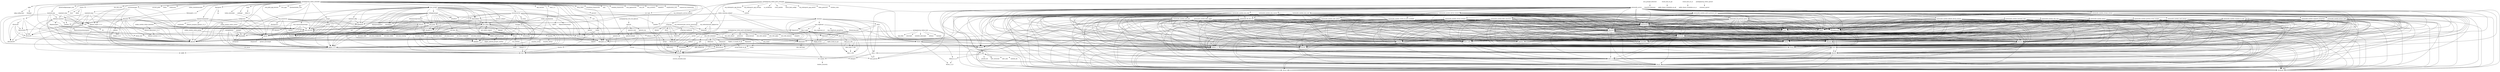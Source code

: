 digraph depends {
    node [shape=plaintext]
activitymanager -> db8;
activitymanager -> libboost_regex1_51_0;
activitymanager -> libglib_2_0_0;
activitymanager -> libstdc6;
activitymanager -> luna_service2;
activitymanager -> upstart;
alsa_utils_alsactl -> alsa_states [style=dotted];
alsa_utils_alsactl -> libasound2;
alsa_utils_alsamixer -> libasound2;
alsa_utils_alsamixer -> libformw5;
alsa_utils_alsamixer -> libmenuw5;
alsa_utils_alsamixer -> libncursesw5;
alsa_utils_alsamixer -> libpanelw5;
alsa_utils_alsamixer -> libtinfo5;
alsa_utils_alsaucm -> libasound2;
alsa_utils_amixer -> libasound2;
alsa_utils_aplay -> libasound2;
asus_grouper_firmware -> bcm4330_firmware;
bash -> libtinfo5;
binutils -> libz1;
bluez4 -> libdbus_1_3;
bluez4 -> libglib_2_0_0;
bluez4 -> libreadline6;
bluez4 -> libudev0;
bluez4 -> libusb_0_1_4;
bluez4 -> libusb_1_0_0;
browser_adapter -> libglib_2_0_0;
browser_adapter -> libpbnjson;
browser_adapter -> libstdc6;
browser_adapter -> qt4_webos;
browserserver -> isis_fonts;
browserserver -> libcrypto1_0_0;
browserserver -> libglib_2_0_0;
browserserver -> libpbnjson;
browserserver -> libpmcertificatemgr2;
browserserver -> libqtwebkit4;
browserserver -> libssl1_0_0;
browserserver -> libstdc6;
browserserver -> luna_service2;
browserserver -> ptmalloc3;
browserserver -> qt4_webos;
browserserver -> upstart;
busybox -> busybox_syslog [style=dotted];
busybox -> busybox_udhcpc [style=dotted];
bzip2 -> libbz2_0;
configurator -> db8;
configurator -> libglib_2_0_0;
configurator -> libstdc6;
configurator -> luna_service2;
configurator -> upstart;
connman -> base_passwd;
connman -> bluez4;
connman -> dbus_1;
connman -> iptables;
connman -> libdbus_1_3;
connman -> libglib_2_0_0;
connman -> libgnutls26;
connman -> ofono;
connman -> shadow;
connman -> wpa_supplicant;
curl -> libcurl5;
curl -> libz1;
db8 -> db;
db8 -> libglib_2_0_0;
db8 -> libicui18n36;
db8 -> libicuuc36;
db8 -> libstdc6;
db8 -> luna_service2;
db8 -> upstart;
dbus_1 -> base_passwd;
dbus_1 -> libdbus_1_3;
dbus_1 -> libexpat1;
dbus_1 -> libx11_6;
dbus_1 -> shadow;
dhcp_client -> bash;
dhcp_client -> libcrypto1_0_0;
e2fsprogs -> e2fsprogs_badblocks;
e2fsprogs -> libblkid1;
e2fsprogs -> libcom_err2;
e2fsprogs -> libe2p2;
e2fsprogs -> libext2fs2;
e2fsprogs -> libss2;
e2fsprogs -> libuuid1;
e2fsprogs_badblocks -> libcom_err2;
e2fsprogs_badblocks -> libext2fs2;
eglibc_locale_en_gb -> virtual_locale_en_gb;
fbprogress -> libstdc6;
fbprogress -> tar;
filecache -> db8;
filecache -> glibmm;
filecache -> jemalloc;
filecache -> libboost_filesystem1_51_0;
filecache -> libboost_system1_51_0;
filecache -> libglib_2_0_0;
filecache -> libsigc_2_0_0;
filecache -> libstdc6;
filecache -> luna_service2;
filecache -> upstart;
gdb -> glibc_thread_db [style=dotted];
gdb -> libexpat1;
gdb -> libreadline6;
gdb -> libtinfo5;
gdb -> libz1;
glibmm -> libffi6;
glibmm -> libglib_2_0_0;
glibmm -> libsigc_2_0_0;
glibmm -> libstdc6;
glibmm -> libz1;
icu -> libicudata36;
icu -> libicui18n36;
icu -> libicutu36;
icu -> libicuuc36;
icu -> libstdc6;
iproute2 -> iptables;
keyboard_efigs -> libglib_2_0_0;
keyboard_efigs -> libpbnjson;
keyboard_efigs -> libstdc6;
keyboard_efigs -> luna_service2;
keyboard_efigs -> qt4_webos;
libasound2 -> alsa_conf_base;
libblkid1 -> libuuid1;
libboost_filesystem1_51_0 -> libboost_system1_51_0;
libboost_filesystem1_51_0 -> libstdc6;
libboost_program_options1_51_0 -> libstdc6;
libboost_regex1_51_0 -> libstdc6;
libboost_system1_51_0 -> libstdc6;
libcurl5 -> curl_certs [style=dotted];
libcurl5 -> libcap2;
libcurl5 -> libcares2;
libcurl5 -> libgcrypt11;
libcurl5 -> libgnutls26;
libcurl5 -> libgpg_error0;
libcurl5 -> libtasn1_3;
libcurl5 -> libz1;
libdbus_1_3 -> dbus_1 [style=dotted];
libemail_common2 -> db8;
libemail_common2 -> jemalloc;
libemail_common2 -> libboost_regex1_51_0;
libemail_common2 -> libcurl5;
libemail_common2 -> libglib_2_0_0;
libemail_common2 -> libicuuc36;
libemail_common2 -> libpalmsocket2;
libemail_common2 -> libstdc6;
libemail_common2 -> libz1;
libext2fs2 -> libblkid1;
libext2fs2 -> libcom_err2;
libformw5 -> libncursesw5;
libformw5 -> libtinfo5;
libgcrypt11 -> libcap2;
libgcrypt11 -> libgpg_error0;
libgles_android_grouper -> libgles_android_grouper_nonfree;
libgles_android_grouper -> libstdc6;
libgles_android_grouper_nonfree -> libgles_android_grouper;
libglib_2_0_0 -> libffi6;
libglib_2_0_0 -> libz1;
libglib_2_0_locale_en_gb -> libglib_2_0_0;
libglib_2_0_locale_en_gb -> virtual_locale_en_gb;
libgnutls26 -> libcap2;
libgnutls26 -> libgcrypt11;
libgnutls26 -> libgpg_error0;
libgnutls26 -> libtasn1_3;
libgnutls26 -> libz1;
libhunspell_1_3_0 -> libstdc6;
libicui18n36 -> libicudata36;
libicui18n36 -> libicuuc36;
libicui18n36 -> libstdc6;
libicutu36 -> libicudata36;
libicutu36 -> libicui18n36;
libicutu36 -> libicuuc36;
libicutu36 -> libstdc6;
libicuuc36 -> libicudata36;
libicuuc36 -> libstdc6;
liblunasysmgrcommon1 -> libglib_2_0_0;
liblunasysmgrcommon1 -> libnyx2;
liblunasysmgrcommon1 -> libpmloglib2;
liblunasysmgrcommon1 -> librolegen2;
liblunasysmgrcommon1 -> libstdc6;
liblunasysmgrcommon1 -> luna_prefs;
liblunasysmgrcommon1 -> qt4_webos;
liblunasysmgripc2 -> libglib_2_0_0;
liblunasysmgripc2 -> libstdc6;
libmenuw5 -> libncursesw5;
libmenuw5 -> libtinfo5;
libncurses5 -> libtinfo5;
libncursesw5 -> libtinfo5;
libnl_3_cli -> libnl_3_200;
libnl_3_cli -> libnl_3_genl;
libnl_3_cli -> libnl_nf_3_200;
libnl_3_cli -> libnl_route_3_200;
libnl_3_genl -> libnl_3_200;
libnl_3_genl -> libnl_3_cli;
libnl_nf_3_200 -> libnl_3_200;
libnl_nf_3_200 -> libnl_route_3_200;
libnl_route_3_200 -> libnl_3_200;
libnyx2 -> libglib_2_0_0;
libnyx2 -> nyx_modules;
libpalmsocket2 -> libcares2;
libpalmsocket2 -> libcrypto1_0_0;
libpalmsocket2 -> libglib_2_0_0;
libpalmsocket2 -> libpmloglib2;
libpalmsocket2 -> libpmstatemachineengine2;
libpalmsocket2 -> libssl1_0_0;
libpanelw5 -> libncursesw5;
libpanelw5 -> libtinfo5;
libpbnjson -> libstdc6;
libpbnjson -> yajl;
libpmcertificatemgr2 -> libcrypto1_0_0;
libpmloglib2 -> pmlogconf;
libpmstatemachineengine2 -> libpmloglib2;
libpng12_0 -> libz1;
libpulse0 -> libcap2;
libpulse0 -> libdbus_1_3;
libpulse0 -> libgdbm4;
libpulse0 -> libice6;
libpulse0 -> libjson0;
libpulse0 -> libsm6;
libpulse0 -> libsndfile1;
libpulse0 -> libuuid1;
libpulse0 -> libx11_6;
libpulse0 -> libx11_xcb1;
libpulse0 -> libxau6;
libpulse0 -> libxcb1;
libpulse0 -> libxdmcp6;
libpulse0 -> libxext6;
libpulse0 -> libxi6;
libpulse0 -> libxtst6;
libpulse0 -> pulseaudio;
libpulsecore -> libcap2;
libpulsecore -> libdbus_1_3;
libpulsecore -> libgdbm4;
libpulsecore -> libice6;
libpulsecore -> libjson0;
libpulsecore -> libltdl7;
libpulsecore -> libpulse0;
libpulsecore -> libsamplerate0;
libpulsecore -> libsm6;
libpulsecore -> libsndfile1;
libpulsecore -> libuuid1;
libpulsecore -> libx11_6;
libpulsecore -> libx11_xcb1;
libpulsecore -> libxau6;
libpulsecore -> libxcb1;
libpulsecore -> libxdmcp6;
libpulsecore -> libxext6;
libpulsecore -> libxi6;
libpulsecore -> libxtst6;
libpulsecore -> pulseaudio;
libpulsecore -> speex;
libqtwebkit4 -> libgles_android_grouper;
libqtwebkit4 -> libglib_2_0_0;
libqtwebkit4 -> libsqlite3_0;
libqtwebkit4 -> libstdc6;
libqtwebkit4 -> libz1;
libqtwebkit4 -> luna_service2;
libqtwebkit4 -> qt4_webos;
libreadline6 -> libtinfo5;
librolegen2 -> libstdc6;
libsamplerate0 -> libsndfile1;
libsamsung_ipc0 -> libcrypto1_0_0;
libsamsung_ipc0 -> libssl1_0_0;
libsigc_2_0_0 -> libstdc6;
libsm6 -> libice6;
libsm6 -> libuuid1;
libss2 -> libcom_err2;
libssl1_0_0 -> libcrypto1_0_0;
libtinfo5 -> ncurses_terminfo_base [style=dotted];
libudev0 -> udev;
libupstart0 -> upstart;
libusb_0_1_4 -> libusb_1_0_0;
libx11_6 -> libxau6;
libx11_6 -> libxcb1;
libx11_6 -> libxdmcp6;
libx11_xcb1 -> libx11_6;
libx11_xcb1 -> libxau6;
libx11_xcb1 -> libxcb1;
libx11_xcb1 -> libxdmcp6;
libxcb1 -> libxau6;
libxcb1 -> libxdmcp6;
libxext6 -> libx11_6;
libxext6 -> libxau6;
libxext6 -> libxcb1;
libxext6 -> libxdmcp6;
libxi6 -> libx11_6;
libxi6 -> libxau6;
libxi6 -> libxcb1;
libxi6 -> libxdmcp6;
libxi6 -> libxext6;
libxml2 -> libz1;
libxtst6 -> libx11_6;
libxtst6 -> libxau6;
libxtst6 -> libxcb1;
libxtst6 -> libxdmcp6;
libxtst6 -> libxext6;
libxtst6 -> libxi6;
locale_base_en_gb -> eglibc_binary_localedata_en_gb;
locale_base_en_us -> eglibc_binary_localedata_en_us;
luna_prefs -> libcjson1;
luna_prefs -> libglib_2_0_0;
luna_prefs -> libsqlite3_0;
luna_prefs -> luna_service2;
luna_service2 -> libcjson1;
luna_service2 -> libglib_2_0_0;
luna_service2 -> libpmloglib2;
luna_service2 -> luna_service2;
luna_service2 -> upstart;
luna_sysmgr -> keyboard_efigs;
luna_sysmgr -> libcjson1;
luna_sysmgr -> libcrypto1_0_0;
luna_sysmgr -> libgles_android_grouper;
luna_sysmgr -> libglib_2_0_0;
luna_sysmgr -> liblunasysmgripc2;
luna_sysmgr -> libnyx2;
luna_sysmgr -> libpbnjson;
luna_sysmgr -> libpmloglib2;
luna_sysmgr -> libqtwebkit4;
luna_sysmgr -> librolegen2;
luna_sysmgr -> libsqlite3_0;
luna_sysmgr -> libssl1_0_0;
luna_sysmgr -> libstdc6;
luna_sysmgr -> luna_prefs;
luna_sysmgr -> luna_service2;
luna_sysmgr -> ptmalloc3;
luna_sysmgr -> qt4_webos;
luna_sysmgr -> util_linux;
luna_sysmgr -> webappmanager;
luna_sysservice -> libcjson1;
luna_sysservice -> libglib_2_0_0;
luna_sysservice -> libpbnjson;
luna_sysservice -> libsqlite3_0;
luna_sysservice -> libstdc6;
luna_sysservice -> liburiparser1;
luna_sysservice -> luna_service2;
luna_sysservice -> qt4_webos;
luna_sysservice -> upstart;
luna_universalsearchmgr -> libcjson1;
luna_universalsearchmgr -> libglib_2_0_0;
luna_universalsearchmgr -> libsqlite3_0;
luna_universalsearchmgr -> libstdc6;
luna_universalsearchmgr -> libxml2;
luna_universalsearchmgr -> luna_service2;
luna_universalsearchmgr -> upstart;
mdbus2 -> libglib_2_0_0;
mdbus2 -> libreadline6;
mojomail_imap -> db8;
mojomail_imap -> libboost_regex1_51_0;
mojomail_imap -> libemail_common2;
mojomail_imap -> libglib_2_0_0;
mojomail_imap -> libicuuc36;
mojomail_imap -> libstdc6;
mojomail_imap -> luna_service2;
mojomail_pop -> db8;
mojomail_pop -> libemail_common2;
mojomail_pop -> libglib_2_0_0;
mojomail_pop -> libstdc6;
mojomail_pop -> luna_service2;
mojomail_smtp -> db8;
mojomail_smtp -> jemalloc;
mojomail_smtp -> libemail_common2;
mojomail_smtp -> libglib_2_0_0;
mojomail_smtp -> libstdc6;
mojomail_smtp -> luna_service2;
mojoservicelauncher -> libboost_program_options1_51_0;
mojoservicelauncher -> libpbnjson;
mojoservicelauncher -> libstdc6;
mojoservicelauncher -> mojoloader;
mojoservicelauncher -> nodejs_module_webos_dynaload;
mojoservicelauncher -> nodejs_module_webos_pmlog;
mojoservicelauncher -> nodejs_module_webos_sysbus;
mojoservicelauncher -> upstart;
ncurses -> libtinfo5;
nodejs -> libcrypto1_0_0;
nodejs -> libssl1_0_0;
nodejs -> libstdc6;
nodejs_module_webos_dynaload -> libboost_filesystem1_51_0;
nodejs_module_webos_dynaload -> libstdc6;
nodejs_module_webos_pmlog -> libpmloglib2;
nodejs_module_webos_pmlog -> libstdc6;
nodejs_module_webos_sysbus -> libglib_2_0_0;
nodejs_module_webos_sysbus -> libstdc6;
nodejs_module_webos_sysbus -> luna_service2;
nyx_modules -> libglib_2_0_0;
nyx_modules -> libnyx2;
nyx_modules -> libudev0;
nyx_modules -> mtdev;
ofono -> bluez4;
ofono -> dbus_1;
ofono -> libdbus_1_3;
ofono -> libglib_2_0_0;
ofono -> libsamsung_ipc0;
ofono -> libudev0;
openssh -> openssh_keygen;
openssh -> openssh_scp;
openssh -> openssh_ssh;
openssh -> openssh_sshd;
openssh_keygen -> libcrypto1_0_0;
openssh_ssh -> libcrypto1_0_0;
openssh_ssh -> libz1;
openssh_sshd -> base_passwd;
openssh_sshd -> libcrypto1_0_0;
openssh_sshd -> libz1;
openssh_sshd -> openssh_keygen;
openssh_sshd -> shadow;
openssl -> libcrypto1_0_0;
openssl -> libssl1_0_0;
openssl -> perl;
opkg -> libopkg1;
opkg -> opkg_config_base;
org_webosinternals_ipkgservice -> libglib_2_0_0;
org_webosinternals_ipkgservice -> libmjson0;
org_webosinternals_ipkgservice -> luna_service2;
org_webosinternals_ipkgservice -> upstart;
org_webosinternals_service_upstartmgr -> libglib_2_0_0;
org_webosinternals_service_upstartmgr -> libmjson0;
org_webosinternals_service_upstartmgr -> luna_service2;
org_webosinternals_service_upstartmgr -> upstart;
org_webosports_app_firstuse -> cordova;
org_webosports_app_settings -> cordova;
org_webosports_service_licenses -> luna_service2;
packagegroup_core_ssh_openssh -> openssh;
packagegroup_webos_boot -> base_files;
packagegroup_webos_boot -> base_passwd;
packagegroup_webos_boot -> busybox;
packagegroup_webos_boot -> initscripts;
packagegroup_webos_boot -> modutils_initscripts;
packagegroup_webos_boot -> netbase;
packagegroup_webos_boot -> tinylogin;
packagegroup_webos_boot -> udev;
packagegroup_webos_boot -> upstart;
packagegroup_webos_extended -> activitymanager;
packagegroup_webos_extended -> app_services;
packagegroup_webos_extended -> bash;
packagegroup_webos_extended -> binutils;
packagegroup_webos_extended -> browser_adapter;
packagegroup_webos_extended -> browserserver;
packagegroup_webos_extended -> bzip2;
packagegroup_webos_extended -> com_palm_app_browser;
packagegroup_webos_extended -> configurator;
packagegroup_webos_extended -> core_apps;
packagegroup_webos_extended -> cpushareholder_stub;
packagegroup_webos_extended -> curl;
packagegroup_webos_extended -> dhcp_client;
packagegroup_webos_extended -> e2fsprogs;
packagegroup_webos_extended -> enyo_1_0;
packagegroup_webos_extended -> fbprogress;
packagegroup_webos_extended -> filecache;
packagegroup_webos_extended -> foundation_frameworks;
packagegroup_webos_extended -> gzip;
packagegroup_webos_extended -> icu;
packagegroup_webos_extended -> iproute2;
packagegroup_webos_extended -> libhunspell_1_3_0;
packagegroup_webos_extended -> libqtwebkit4;
packagegroup_webos_extended -> librdx_stub;
packagegroup_webos_extended -> loadable_frameworks;
packagegroup_webos_extended -> luna_applauncher;
packagegroup_webos_extended -> luna_init;
packagegroup_webos_extended -> luna_sysmgr;
packagegroup_webos_extended -> luna_sysservice;
packagegroup_webos_extended -> luna_systemui;
packagegroup_webos_extended -> luna_universalsearchmgr;
packagegroup_webos_extended -> makedevs;
packagegroup_webos_extended -> mojolocation_stub;
packagegroup_webos_extended -> mojomail_imap;
packagegroup_webos_extended -> mojomail_pop;
packagegroup_webos_extended -> mojomail_smtp;
packagegroup_webos_extended -> mojoservice_frameworks;
packagegroup_webos_extended -> mojoservicelauncher;
packagegroup_webos_extended -> ncurses;
packagegroup_webos_extended -> nodejs;
packagegroup_webos_extended -> openssl;
packagegroup_webos_extended -> opkg;
packagegroup_webos_extended -> parted;
packagegroup_webos_extended -> pmklogd;
packagegroup_webos_extended -> pmlogctl;
packagegroup_webos_extended -> pmlogdaemon;
packagegroup_webos_extended -> pmnetconfigmanager_stub;
packagegroup_webos_extended -> procps;
packagegroup_webos_extended -> psmisc;
packagegroup_webos_extended -> rdx_utils_stub;
packagegroup_webos_extended -> sleepd;
packagegroup_webos_extended -> sqlite3;
packagegroup_webos_extended -> storaged;
packagegroup_webos_extended -> sysvinit_pidof;
packagegroup_webos_extended -> tzdata;
packagegroup_webos_extended -> underscore;
packagegroup_webos_extended -> webkit_supplemental;
packagegroup_webos_extended -> webos_initscripts;
packagegroup_webos_extended -> webos_shutdownscripts;
packagegroup_webos_ports_development -> alsa_utils_alsactl;
packagegroup_webos_ports_development -> alsa_utils_alsamixer;
packagegroup_webos_ports_development -> alsa_utils_alsaucm;
packagegroup_webos_ports_development -> alsa_utils_amixer;
packagegroup_webos_ports_development -> alsa_utils_aplay;
packagegroup_webos_ports_development -> gdb;
packagegroup_webos_ports_development -> mdbus2;
packagegroup_webos_ports_development -> mingetty;
packagegroup_webos_ports_development -> powerstat;
packagegroup_webos_ports_development -> screen;
packagegroup_webos_ports_development -> serial_forward;
packagegroup_webos_ports_extended -> bluez4;
packagegroup_webos_ports_extended -> ca_certificates;
packagegroup_webos_ports_extended -> crash_handler;
packagegroup_webos_ports_extended -> distro_feed_configs;
packagegroup_webos_ports_extended -> org_webosinternals_ipkgservice;
packagegroup_webos_ports_extended -> org_webosinternals_service_upstartmgr;
packagegroup_webos_ports_extended -> org_webosports_app_firstuse;
packagegroup_webos_ports_extended -> org_webosports_app_memos;
packagegroup_webos_ports_extended -> org_webosports_app_settings;
packagegroup_webos_ports_extended -> org_webosports_service_licenses;
packagegroup_webos_ports_extended -> pulseaudio_server;
packagegroup_webos_ports_extended -> token_generator;
packagegroup_webos_ports_extended -> webos_connman_adapter;
packagegroup_webos_ports_extended -> wireless_tools;
packagegroup_webos_upstart -> connman_upstart;
parted -> libblkid1;
parted -> libreadline6;
parted -> libtinfo5;
parted -> libuuid1;
perl -> libperl5;
pmklogd -> upstart;
pmlogctl -> libpmloglib2;
pmlogctl -> pmlogconf;
pmlogdaemon -> busybox;
pmlogdaemon -> libglib_2_0_0;
pmlogdaemon -> libpmloglib2;
pmlogdaemon -> librdx_stub;
pmlogdaemon -> libz1;
pmlogdaemon -> pmlogconf;
pmlogdaemon -> upstart;
powerd -> libcjson1;
powerd -> libglib_2_0_0;
powerd -> libnyx2;
powerd -> luna_service2;
powerd -> upstart;
procps -> libncurses5;
procps -> libtinfo5;
psmisc -> fuser;
psmisc -> killall;
psmisc -> pstree;
pstree -> libtinfo5;
pulseaudio -> bluez4;
pulseaudio -> libcap2;
pulseaudio -> libdbus_1_3;
pulseaudio -> libgdbm4;
pulseaudio -> libice6;
pulseaudio -> libjson0;
pulseaudio -> libpulse0;
pulseaudio -> libsm6;
pulseaudio -> libsndfile1;
pulseaudio -> libuuid1;
pulseaudio -> libx11_6;
pulseaudio -> libx11_xcb1;
pulseaudio -> libxau6;
pulseaudio -> libxcb1;
pulseaudio -> libxdmcp6;
pulseaudio -> libxext6;
pulseaudio -> libxi6;
pulseaudio -> libxtst6;
pulseaudio_lib_alsa_util -> libasound2;
pulseaudio_lib_alsa_util -> libcap2;
pulseaudio_lib_alsa_util -> libdbus_1_3;
pulseaudio_lib_alsa_util -> libgdbm4;
pulseaudio_lib_alsa_util -> libice6;
pulseaudio_lib_alsa_util -> libjson0;
pulseaudio_lib_alsa_util -> libltdl7;
pulseaudio_lib_alsa_util -> libpulse0;
pulseaudio_lib_alsa_util -> libpulsecore;
pulseaudio_lib_alsa_util -> libsamplerate0;
pulseaudio_lib_alsa_util -> libsm6;
pulseaudio_lib_alsa_util -> libsndfile1;
pulseaudio_lib_alsa_util -> libudev0;
pulseaudio_lib_alsa_util -> libuuid1;
pulseaudio_lib_alsa_util -> libx11_6;
pulseaudio_lib_alsa_util -> libx11_xcb1;
pulseaudio_lib_alsa_util -> libxau6;
pulseaudio_lib_alsa_util -> libxcb1;
pulseaudio_lib_alsa_util -> libxdmcp6;
pulseaudio_lib_alsa_util -> libxext6;
pulseaudio_lib_alsa_util -> libxi6;
pulseaudio_lib_alsa_util -> libxtst6;
pulseaudio_lib_alsa_util -> pulseaudio;
pulseaudio_lib_alsa_util -> speex;
pulseaudio_lib_protocol_native -> libcap2;
pulseaudio_lib_protocol_native -> libdbus_1_3;
pulseaudio_lib_protocol_native -> libgdbm4;
pulseaudio_lib_protocol_native -> libice6;
pulseaudio_lib_protocol_native -> libjson0;
pulseaudio_lib_protocol_native -> libltdl7;
pulseaudio_lib_protocol_native -> libpulse0;
pulseaudio_lib_protocol_native -> libpulsecore;
pulseaudio_lib_protocol_native -> libsamplerate0;
pulseaudio_lib_protocol_native -> libsm6;
pulseaudio_lib_protocol_native -> libsndfile1;
pulseaudio_lib_protocol_native -> libuuid1;
pulseaudio_lib_protocol_native -> libx11_6;
pulseaudio_lib_protocol_native -> libx11_xcb1;
pulseaudio_lib_protocol_native -> libxau6;
pulseaudio_lib_protocol_native -> libxcb1;
pulseaudio_lib_protocol_native -> libxdmcp6;
pulseaudio_lib_protocol_native -> libxext6;
pulseaudio_lib_protocol_native -> libxi6;
pulseaudio_lib_protocol_native -> libxtst6;
pulseaudio_lib_protocol_native -> pulseaudio;
pulseaudio_lib_protocol_native -> speex;
pulseaudio_module_alsa_card -> libasound2;
pulseaudio_module_alsa_card -> libcap2;
pulseaudio_module_alsa_card -> libdbus_1_3;
pulseaudio_module_alsa_card -> libgdbm4;
pulseaudio_module_alsa_card -> libice6;
pulseaudio_module_alsa_card -> libjson0;
pulseaudio_module_alsa_card -> libltdl7;
pulseaudio_module_alsa_card -> libpulse0;
pulseaudio_module_alsa_card -> libpulsecore;
pulseaudio_module_alsa_card -> libsamplerate0;
pulseaudio_module_alsa_card -> libsm6;
pulseaudio_module_alsa_card -> libsndfile1;
pulseaudio_module_alsa_card -> libudev0;
pulseaudio_module_alsa_card -> libuuid1;
pulseaudio_module_alsa_card -> libx11_6;
pulseaudio_module_alsa_card -> libx11_xcb1;
pulseaudio_module_alsa_card -> libxau6;
pulseaudio_module_alsa_card -> libxcb1;
pulseaudio_module_alsa_card -> libxdmcp6;
pulseaudio_module_alsa_card -> libxext6;
pulseaudio_module_alsa_card -> libxi6;
pulseaudio_module_alsa_card -> libxtst6;
pulseaudio_module_alsa_card -> pulseaudio;
pulseaudio_module_alsa_card -> pulseaudio_lib_alsa_util;
pulseaudio_module_alsa_card -> speex;
pulseaudio_module_alsa_sink -> libasound2;
pulseaudio_module_alsa_sink -> libcap2;
pulseaudio_module_alsa_sink -> libdbus_1_3;
pulseaudio_module_alsa_sink -> libgdbm4;
pulseaudio_module_alsa_sink -> libice6;
pulseaudio_module_alsa_sink -> libjson0;
pulseaudio_module_alsa_sink -> libltdl7;
pulseaudio_module_alsa_sink -> libpulse0;
pulseaudio_module_alsa_sink -> libpulsecore;
pulseaudio_module_alsa_sink -> libsamplerate0;
pulseaudio_module_alsa_sink -> libsm6;
pulseaudio_module_alsa_sink -> libsndfile1;
pulseaudio_module_alsa_sink -> libudev0;
pulseaudio_module_alsa_sink -> libuuid1;
pulseaudio_module_alsa_sink -> libx11_6;
pulseaudio_module_alsa_sink -> libx11_xcb1;
pulseaudio_module_alsa_sink -> libxau6;
pulseaudio_module_alsa_sink -> libxcb1;
pulseaudio_module_alsa_sink -> libxdmcp6;
pulseaudio_module_alsa_sink -> libxext6;
pulseaudio_module_alsa_sink -> libxi6;
pulseaudio_module_alsa_sink -> libxtst6;
pulseaudio_module_alsa_sink -> pulseaudio;
pulseaudio_module_alsa_sink -> pulseaudio_lib_alsa_util;
pulseaudio_module_alsa_sink -> speex;
pulseaudio_module_alsa_source -> libasound2;
pulseaudio_module_alsa_source -> libcap2;
pulseaudio_module_alsa_source -> libdbus_1_3;
pulseaudio_module_alsa_source -> libgdbm4;
pulseaudio_module_alsa_source -> libice6;
pulseaudio_module_alsa_source -> libjson0;
pulseaudio_module_alsa_source -> libltdl7;
pulseaudio_module_alsa_source -> libpulse0;
pulseaudio_module_alsa_source -> libpulsecore;
pulseaudio_module_alsa_source -> libsamplerate0;
pulseaudio_module_alsa_source -> libsm6;
pulseaudio_module_alsa_source -> libsndfile1;
pulseaudio_module_alsa_source -> libudev0;
pulseaudio_module_alsa_source -> libuuid1;
pulseaudio_module_alsa_source -> libx11_6;
pulseaudio_module_alsa_source -> libx11_xcb1;
pulseaudio_module_alsa_source -> libxau6;
pulseaudio_module_alsa_source -> libxcb1;
pulseaudio_module_alsa_source -> libxdmcp6;
pulseaudio_module_alsa_source -> libxext6;
pulseaudio_module_alsa_source -> libxi6;
pulseaudio_module_alsa_source -> libxtst6;
pulseaudio_module_alsa_source -> pulseaudio;
pulseaudio_module_alsa_source -> pulseaudio_lib_alsa_util;
pulseaudio_module_alsa_source -> speex;
pulseaudio_module_always_sink -> libcap2;
pulseaudio_module_always_sink -> libdbus_1_3;
pulseaudio_module_always_sink -> libgdbm4;
pulseaudio_module_always_sink -> libice6;
pulseaudio_module_always_sink -> libjson0;
pulseaudio_module_always_sink -> libltdl7;
pulseaudio_module_always_sink -> libpulse0;
pulseaudio_module_always_sink -> libpulsecore;
pulseaudio_module_always_sink -> libsamplerate0;
pulseaudio_module_always_sink -> libsm6;
pulseaudio_module_always_sink -> libsndfile1;
pulseaudio_module_always_sink -> libuuid1;
pulseaudio_module_always_sink -> libx11_6;
pulseaudio_module_always_sink -> libx11_xcb1;
pulseaudio_module_always_sink -> libxau6;
pulseaudio_module_always_sink -> libxcb1;
pulseaudio_module_always_sink -> libxdmcp6;
pulseaudio_module_always_sink -> libxext6;
pulseaudio_module_always_sink -> libxi6;
pulseaudio_module_always_sink -> libxtst6;
pulseaudio_module_always_sink -> pulseaudio;
pulseaudio_module_always_sink -> speex;
pulseaudio_module_augment_properties -> libcap2;
pulseaudio_module_augment_properties -> libdbus_1_3;
pulseaudio_module_augment_properties -> libgdbm4;
pulseaudio_module_augment_properties -> libice6;
pulseaudio_module_augment_properties -> libjson0;
pulseaudio_module_augment_properties -> libltdl7;
pulseaudio_module_augment_properties -> libpulse0;
pulseaudio_module_augment_properties -> libpulsecore;
pulseaudio_module_augment_properties -> libsamplerate0;
pulseaudio_module_augment_properties -> libsm6;
pulseaudio_module_augment_properties -> libsndfile1;
pulseaudio_module_augment_properties -> libuuid1;
pulseaudio_module_augment_properties -> libx11_6;
pulseaudio_module_augment_properties -> libx11_xcb1;
pulseaudio_module_augment_properties -> libxau6;
pulseaudio_module_augment_properties -> libxcb1;
pulseaudio_module_augment_properties -> libxdmcp6;
pulseaudio_module_augment_properties -> libxext6;
pulseaudio_module_augment_properties -> libxi6;
pulseaudio_module_augment_properties -> libxtst6;
pulseaudio_module_augment_properties -> pulseaudio;
pulseaudio_module_augment_properties -> speex;
pulseaudio_module_card_restore -> libcap2;
pulseaudio_module_card_restore -> libdbus_1_3;
pulseaudio_module_card_restore -> libgdbm4;
pulseaudio_module_card_restore -> libice6;
pulseaudio_module_card_restore -> libjson0;
pulseaudio_module_card_restore -> libltdl7;
pulseaudio_module_card_restore -> libpulse0;
pulseaudio_module_card_restore -> libpulsecore;
pulseaudio_module_card_restore -> libsamplerate0;
pulseaudio_module_card_restore -> libsm6;
pulseaudio_module_card_restore -> libsndfile1;
pulseaudio_module_card_restore -> libuuid1;
pulseaudio_module_card_restore -> libx11_6;
pulseaudio_module_card_restore -> libx11_xcb1;
pulseaudio_module_card_restore -> libxau6;
pulseaudio_module_card_restore -> libxcb1;
pulseaudio_module_card_restore -> libxdmcp6;
pulseaudio_module_card_restore -> libxext6;
pulseaudio_module_card_restore -> libxi6;
pulseaudio_module_card_restore -> libxtst6;
pulseaudio_module_card_restore -> pulseaudio;
pulseaudio_module_card_restore -> speex;
pulseaudio_module_default_device_restore -> libcap2;
pulseaudio_module_default_device_restore -> libdbus_1_3;
pulseaudio_module_default_device_restore -> libgdbm4;
pulseaudio_module_default_device_restore -> libice6;
pulseaudio_module_default_device_restore -> libjson0;
pulseaudio_module_default_device_restore -> libltdl7;
pulseaudio_module_default_device_restore -> libpulse0;
pulseaudio_module_default_device_restore -> libpulsecore;
pulseaudio_module_default_device_restore -> libsamplerate0;
pulseaudio_module_default_device_restore -> libsm6;
pulseaudio_module_default_device_restore -> libsndfile1;
pulseaudio_module_default_device_restore -> libuuid1;
pulseaudio_module_default_device_restore -> libx11_6;
pulseaudio_module_default_device_restore -> libx11_xcb1;
pulseaudio_module_default_device_restore -> libxau6;
pulseaudio_module_default_device_restore -> libxcb1;
pulseaudio_module_default_device_restore -> libxdmcp6;
pulseaudio_module_default_device_restore -> libxext6;
pulseaudio_module_default_device_restore -> libxi6;
pulseaudio_module_default_device_restore -> libxtst6;
pulseaudio_module_default_device_restore -> pulseaudio;
pulseaudio_module_default_device_restore -> speex;
pulseaudio_module_detect -> libcap2;
pulseaudio_module_detect -> libdbus_1_3;
pulseaudio_module_detect -> libgdbm4;
pulseaudio_module_detect -> libice6;
pulseaudio_module_detect -> libjson0;
pulseaudio_module_detect -> libltdl7;
pulseaudio_module_detect -> libpulse0;
pulseaudio_module_detect -> libpulsecore;
pulseaudio_module_detect -> libsamplerate0;
pulseaudio_module_detect -> libsm6;
pulseaudio_module_detect -> libsndfile1;
pulseaudio_module_detect -> libuuid1;
pulseaudio_module_detect -> libx11_6;
pulseaudio_module_detect -> libx11_xcb1;
pulseaudio_module_detect -> libxau6;
pulseaudio_module_detect -> libxcb1;
pulseaudio_module_detect -> libxdmcp6;
pulseaudio_module_detect -> libxext6;
pulseaudio_module_detect -> libxi6;
pulseaudio_module_detect -> libxtst6;
pulseaudio_module_detect -> pulseaudio;
pulseaudio_module_detect -> speex;
pulseaudio_module_device_restore -> libcap2;
pulseaudio_module_device_restore -> libdbus_1_3;
pulseaudio_module_device_restore -> libgdbm4;
pulseaudio_module_device_restore -> libice6;
pulseaudio_module_device_restore -> libjson0;
pulseaudio_module_device_restore -> libltdl7;
pulseaudio_module_device_restore -> libpulse0;
pulseaudio_module_device_restore -> libpulsecore;
pulseaudio_module_device_restore -> libsamplerate0;
pulseaudio_module_device_restore -> libsm6;
pulseaudio_module_device_restore -> libsndfile1;
pulseaudio_module_device_restore -> libuuid1;
pulseaudio_module_device_restore -> libx11_6;
pulseaudio_module_device_restore -> libx11_xcb1;
pulseaudio_module_device_restore -> libxau6;
pulseaudio_module_device_restore -> libxcb1;
pulseaudio_module_device_restore -> libxdmcp6;
pulseaudio_module_device_restore -> libxext6;
pulseaudio_module_device_restore -> libxi6;
pulseaudio_module_device_restore -> libxtst6;
pulseaudio_module_device_restore -> pulseaudio;
pulseaudio_module_device_restore -> pulseaudio_lib_protocol_native;
pulseaudio_module_device_restore -> speex;
pulseaudio_module_filter_apply -> libcap2;
pulseaudio_module_filter_apply -> libdbus_1_3;
pulseaudio_module_filter_apply -> libgdbm4;
pulseaudio_module_filter_apply -> libice6;
pulseaudio_module_filter_apply -> libjson0;
pulseaudio_module_filter_apply -> libltdl7;
pulseaudio_module_filter_apply -> libpulse0;
pulseaudio_module_filter_apply -> libpulsecore;
pulseaudio_module_filter_apply -> libsamplerate0;
pulseaudio_module_filter_apply -> libsm6;
pulseaudio_module_filter_apply -> libsndfile1;
pulseaudio_module_filter_apply -> libuuid1;
pulseaudio_module_filter_apply -> libx11_6;
pulseaudio_module_filter_apply -> libx11_xcb1;
pulseaudio_module_filter_apply -> libxau6;
pulseaudio_module_filter_apply -> libxcb1;
pulseaudio_module_filter_apply -> libxdmcp6;
pulseaudio_module_filter_apply -> libxext6;
pulseaudio_module_filter_apply -> libxi6;
pulseaudio_module_filter_apply -> libxtst6;
pulseaudio_module_filter_apply -> pulseaudio;
pulseaudio_module_filter_apply -> speex;
pulseaudio_module_filter_heuristics -> libcap2;
pulseaudio_module_filter_heuristics -> libdbus_1_3;
pulseaudio_module_filter_heuristics -> libgdbm4;
pulseaudio_module_filter_heuristics -> libice6;
pulseaudio_module_filter_heuristics -> libjson0;
pulseaudio_module_filter_heuristics -> libltdl7;
pulseaudio_module_filter_heuristics -> libpulse0;
pulseaudio_module_filter_heuristics -> libpulsecore;
pulseaudio_module_filter_heuristics -> libsamplerate0;
pulseaudio_module_filter_heuristics -> libsm6;
pulseaudio_module_filter_heuristics -> libsndfile1;
pulseaudio_module_filter_heuristics -> libuuid1;
pulseaudio_module_filter_heuristics -> libx11_6;
pulseaudio_module_filter_heuristics -> libx11_xcb1;
pulseaudio_module_filter_heuristics -> libxau6;
pulseaudio_module_filter_heuristics -> libxcb1;
pulseaudio_module_filter_heuristics -> libxdmcp6;
pulseaudio_module_filter_heuristics -> libxext6;
pulseaudio_module_filter_heuristics -> libxi6;
pulseaudio_module_filter_heuristics -> libxtst6;
pulseaudio_module_filter_heuristics -> pulseaudio;
pulseaudio_module_filter_heuristics -> speex;
pulseaudio_module_intended_roles -> libcap2;
pulseaudio_module_intended_roles -> libdbus_1_3;
pulseaudio_module_intended_roles -> libgdbm4;
pulseaudio_module_intended_roles -> libice6;
pulseaudio_module_intended_roles -> libjson0;
pulseaudio_module_intended_roles -> libltdl7;
pulseaudio_module_intended_roles -> libpulse0;
pulseaudio_module_intended_roles -> libpulsecore;
pulseaudio_module_intended_roles -> libsamplerate0;
pulseaudio_module_intended_roles -> libsm6;
pulseaudio_module_intended_roles -> libsndfile1;
pulseaudio_module_intended_roles -> libuuid1;
pulseaudio_module_intended_roles -> libx11_6;
pulseaudio_module_intended_roles -> libx11_xcb1;
pulseaudio_module_intended_roles -> libxau6;
pulseaudio_module_intended_roles -> libxcb1;
pulseaudio_module_intended_roles -> libxdmcp6;
pulseaudio_module_intended_roles -> libxext6;
pulseaudio_module_intended_roles -> libxi6;
pulseaudio_module_intended_roles -> libxtst6;
pulseaudio_module_intended_roles -> pulseaudio;
pulseaudio_module_intended_roles -> speex;
pulseaudio_module_native_protocol_unix -> libcap2;
pulseaudio_module_native_protocol_unix -> libdbus_1_3;
pulseaudio_module_native_protocol_unix -> libgdbm4;
pulseaudio_module_native_protocol_unix -> libice6;
pulseaudio_module_native_protocol_unix -> libjson0;
pulseaudio_module_native_protocol_unix -> libltdl7;
pulseaudio_module_native_protocol_unix -> libpulse0;
pulseaudio_module_native_protocol_unix -> libpulsecore;
pulseaudio_module_native_protocol_unix -> libsamplerate0;
pulseaudio_module_native_protocol_unix -> libsm6;
pulseaudio_module_native_protocol_unix -> libsndfile1;
pulseaudio_module_native_protocol_unix -> libuuid1;
pulseaudio_module_native_protocol_unix -> libx11_6;
pulseaudio_module_native_protocol_unix -> libx11_xcb1;
pulseaudio_module_native_protocol_unix -> libxau6;
pulseaudio_module_native_protocol_unix -> libxcb1;
pulseaudio_module_native_protocol_unix -> libxdmcp6;
pulseaudio_module_native_protocol_unix -> libxext6;
pulseaudio_module_native_protocol_unix -> libxi6;
pulseaudio_module_native_protocol_unix -> libxtst6;
pulseaudio_module_native_protocol_unix -> pulseaudio;
pulseaudio_module_native_protocol_unix -> pulseaudio_lib_protocol_native;
pulseaudio_module_native_protocol_unix -> speex;
pulseaudio_module_null_sink -> libcap2;
pulseaudio_module_null_sink -> libdbus_1_3;
pulseaudio_module_null_sink -> libgdbm4;
pulseaudio_module_null_sink -> libice6;
pulseaudio_module_null_sink -> libjson0;
pulseaudio_module_null_sink -> libltdl7;
pulseaudio_module_null_sink -> libpulse0;
pulseaudio_module_null_sink -> libpulsecore;
pulseaudio_module_null_sink -> libsamplerate0;
pulseaudio_module_null_sink -> libsm6;
pulseaudio_module_null_sink -> libsndfile1;
pulseaudio_module_null_sink -> libuuid1;
pulseaudio_module_null_sink -> libx11_6;
pulseaudio_module_null_sink -> libx11_xcb1;
pulseaudio_module_null_sink -> libxau6;
pulseaudio_module_null_sink -> libxcb1;
pulseaudio_module_null_sink -> libxdmcp6;
pulseaudio_module_null_sink -> libxext6;
pulseaudio_module_null_sink -> libxi6;
pulseaudio_module_null_sink -> libxtst6;
pulseaudio_module_null_sink -> pulseaudio;
pulseaudio_module_null_sink -> speex;
pulseaudio_module_position_event_sounds -> libcap2;
pulseaudio_module_position_event_sounds -> libdbus_1_3;
pulseaudio_module_position_event_sounds -> libgdbm4;
pulseaudio_module_position_event_sounds -> libice6;
pulseaudio_module_position_event_sounds -> libjson0;
pulseaudio_module_position_event_sounds -> libltdl7;
pulseaudio_module_position_event_sounds -> libpulse0;
pulseaudio_module_position_event_sounds -> libpulsecore;
pulseaudio_module_position_event_sounds -> libsamplerate0;
pulseaudio_module_position_event_sounds -> libsm6;
pulseaudio_module_position_event_sounds -> libsndfile1;
pulseaudio_module_position_event_sounds -> libuuid1;
pulseaudio_module_position_event_sounds -> libx11_6;
pulseaudio_module_position_event_sounds -> libx11_xcb1;
pulseaudio_module_position_event_sounds -> libxau6;
pulseaudio_module_position_event_sounds -> libxcb1;
pulseaudio_module_position_event_sounds -> libxdmcp6;
pulseaudio_module_position_event_sounds -> libxext6;
pulseaudio_module_position_event_sounds -> libxi6;
pulseaudio_module_position_event_sounds -> libxtst6;
pulseaudio_module_position_event_sounds -> pulseaudio;
pulseaudio_module_position_event_sounds -> speex;
pulseaudio_module_rescue_streams -> libcap2;
pulseaudio_module_rescue_streams -> libdbus_1_3;
pulseaudio_module_rescue_streams -> libgdbm4;
pulseaudio_module_rescue_streams -> libice6;
pulseaudio_module_rescue_streams -> libjson0;
pulseaudio_module_rescue_streams -> libltdl7;
pulseaudio_module_rescue_streams -> libpulse0;
pulseaudio_module_rescue_streams -> libpulsecore;
pulseaudio_module_rescue_streams -> libsamplerate0;
pulseaudio_module_rescue_streams -> libsm6;
pulseaudio_module_rescue_streams -> libsndfile1;
pulseaudio_module_rescue_streams -> libuuid1;
pulseaudio_module_rescue_streams -> libx11_6;
pulseaudio_module_rescue_streams -> libx11_xcb1;
pulseaudio_module_rescue_streams -> libxau6;
pulseaudio_module_rescue_streams -> libxcb1;
pulseaudio_module_rescue_streams -> libxdmcp6;
pulseaudio_module_rescue_streams -> libxext6;
pulseaudio_module_rescue_streams -> libxi6;
pulseaudio_module_rescue_streams -> libxtst6;
pulseaudio_module_rescue_streams -> pulseaudio;
pulseaudio_module_rescue_streams -> speex;
pulseaudio_module_role_cork -> libcap2;
pulseaudio_module_role_cork -> libdbus_1_3;
pulseaudio_module_role_cork -> libgdbm4;
pulseaudio_module_role_cork -> libice6;
pulseaudio_module_role_cork -> libjson0;
pulseaudio_module_role_cork -> libltdl7;
pulseaudio_module_role_cork -> libpulse0;
pulseaudio_module_role_cork -> libpulsecore;
pulseaudio_module_role_cork -> libsamplerate0;
pulseaudio_module_role_cork -> libsm6;
pulseaudio_module_role_cork -> libsndfile1;
pulseaudio_module_role_cork -> libuuid1;
pulseaudio_module_role_cork -> libx11_6;
pulseaudio_module_role_cork -> libx11_xcb1;
pulseaudio_module_role_cork -> libxau6;
pulseaudio_module_role_cork -> libxcb1;
pulseaudio_module_role_cork -> libxdmcp6;
pulseaudio_module_role_cork -> libxext6;
pulseaudio_module_role_cork -> libxi6;
pulseaudio_module_role_cork -> libxtst6;
pulseaudio_module_role_cork -> pulseaudio;
pulseaudio_module_role_cork -> speex;
pulseaudio_module_stream_restore -> libcap2;
pulseaudio_module_stream_restore -> libdbus_1_3;
pulseaudio_module_stream_restore -> libgdbm4;
pulseaudio_module_stream_restore -> libice6;
pulseaudio_module_stream_restore -> libjson0;
pulseaudio_module_stream_restore -> libltdl7;
pulseaudio_module_stream_restore -> libpulse0;
pulseaudio_module_stream_restore -> libpulsecore;
pulseaudio_module_stream_restore -> libsamplerate0;
pulseaudio_module_stream_restore -> libsm6;
pulseaudio_module_stream_restore -> libsndfile1;
pulseaudio_module_stream_restore -> libuuid1;
pulseaudio_module_stream_restore -> libx11_6;
pulseaudio_module_stream_restore -> libx11_xcb1;
pulseaudio_module_stream_restore -> libxau6;
pulseaudio_module_stream_restore -> libxcb1;
pulseaudio_module_stream_restore -> libxdmcp6;
pulseaudio_module_stream_restore -> libxext6;
pulseaudio_module_stream_restore -> libxi6;
pulseaudio_module_stream_restore -> libxtst6;
pulseaudio_module_stream_restore -> pulseaudio;
pulseaudio_module_stream_restore -> pulseaudio_lib_protocol_native;
pulseaudio_module_stream_restore -> speex;
pulseaudio_module_suspend_on_idle -> libcap2;
pulseaudio_module_suspend_on_idle -> libdbus_1_3;
pulseaudio_module_suspend_on_idle -> libgdbm4;
pulseaudio_module_suspend_on_idle -> libice6;
pulseaudio_module_suspend_on_idle -> libjson0;
pulseaudio_module_suspend_on_idle -> libltdl7;
pulseaudio_module_suspend_on_idle -> libpulse0;
pulseaudio_module_suspend_on_idle -> libpulsecore;
pulseaudio_module_suspend_on_idle -> libsamplerate0;
pulseaudio_module_suspend_on_idle -> libsm6;
pulseaudio_module_suspend_on_idle -> libsndfile1;
pulseaudio_module_suspend_on_idle -> libuuid1;
pulseaudio_module_suspend_on_idle -> libx11_6;
pulseaudio_module_suspend_on_idle -> libx11_xcb1;
pulseaudio_module_suspend_on_idle -> libxau6;
pulseaudio_module_suspend_on_idle -> libxcb1;
pulseaudio_module_suspend_on_idle -> libxdmcp6;
pulseaudio_module_suspend_on_idle -> libxext6;
pulseaudio_module_suspend_on_idle -> libxi6;
pulseaudio_module_suspend_on_idle -> libxtst6;
pulseaudio_module_suspend_on_idle -> pulseaudio;
pulseaudio_module_suspend_on_idle -> speex;
pulseaudio_module_switch_on_port_available -> libcap2;
pulseaudio_module_switch_on_port_available -> libdbus_1_3;
pulseaudio_module_switch_on_port_available -> libgdbm4;
pulseaudio_module_switch_on_port_available -> libice6;
pulseaudio_module_switch_on_port_available -> libjson0;
pulseaudio_module_switch_on_port_available -> libltdl7;
pulseaudio_module_switch_on_port_available -> libpulse0;
pulseaudio_module_switch_on_port_available -> libpulsecore;
pulseaudio_module_switch_on_port_available -> libsamplerate0;
pulseaudio_module_switch_on_port_available -> libsm6;
pulseaudio_module_switch_on_port_available -> libsndfile1;
pulseaudio_module_switch_on_port_available -> libuuid1;
pulseaudio_module_switch_on_port_available -> libx11_6;
pulseaudio_module_switch_on_port_available -> libx11_xcb1;
pulseaudio_module_switch_on_port_available -> libxau6;
pulseaudio_module_switch_on_port_available -> libxcb1;
pulseaudio_module_switch_on_port_available -> libxdmcp6;
pulseaudio_module_switch_on_port_available -> libxext6;
pulseaudio_module_switch_on_port_available -> libxi6;
pulseaudio_module_switch_on_port_available -> libxtst6;
pulseaudio_module_switch_on_port_available -> pulseaudio;
pulseaudio_module_switch_on_port_available -> speex;
pulseaudio_module_udev_detect -> libcap2;
pulseaudio_module_udev_detect -> libdbus_1_3;
pulseaudio_module_udev_detect -> libgdbm4;
pulseaudio_module_udev_detect -> libice6;
pulseaudio_module_udev_detect -> libjson0;
pulseaudio_module_udev_detect -> libltdl7;
pulseaudio_module_udev_detect -> libpulse0;
pulseaudio_module_udev_detect -> libpulsecore;
pulseaudio_module_udev_detect -> libsamplerate0;
pulseaudio_module_udev_detect -> libsm6;
pulseaudio_module_udev_detect -> libsndfile1;
pulseaudio_module_udev_detect -> libudev0;
pulseaudio_module_udev_detect -> libuuid1;
pulseaudio_module_udev_detect -> libx11_6;
pulseaudio_module_udev_detect -> libx11_xcb1;
pulseaudio_module_udev_detect -> libxau6;
pulseaudio_module_udev_detect -> libxcb1;
pulseaudio_module_udev_detect -> libxdmcp6;
pulseaudio_module_udev_detect -> libxext6;
pulseaudio_module_udev_detect -> libxi6;
pulseaudio_module_udev_detect -> libxtst6;
pulseaudio_module_udev_detect -> pulseaudio;
pulseaudio_module_udev_detect -> speex;
pulseaudio_server -> base_passwd;
pulseaudio_server -> libcap2;
pulseaudio_server -> libdbus_1_3;
pulseaudio_server -> libgdbm4;
pulseaudio_server -> libice6;
pulseaudio_server -> libjson0;
pulseaudio_server -> libltdl7;
pulseaudio_server -> libpulse0;
pulseaudio_server -> libpulsecore;
pulseaudio_server -> libsamplerate0;
pulseaudio_server -> libsm6;
pulseaudio_server -> libsndfile1;
pulseaudio_server -> libuuid1;
pulseaudio_server -> libx11_6;
pulseaudio_server -> libx11_xcb1;
pulseaudio_server -> libxau6;
pulseaudio_server -> libxcb1;
pulseaudio_server -> libxdmcp6;
pulseaudio_server -> libxext6;
pulseaudio_server -> libxi6;
pulseaudio_server -> libxtst6;
pulseaudio_server -> pulseaudio;
pulseaudio_server -> pulseaudio_module_alsa_card;
pulseaudio_server -> pulseaudio_module_alsa_sink;
pulseaudio_server -> pulseaudio_module_alsa_source;
pulseaudio_server -> pulseaudio_module_always_sink;
pulseaudio_server -> pulseaudio_module_augment_properties;
pulseaudio_server -> pulseaudio_module_card_restore;
pulseaudio_server -> pulseaudio_module_default_device_restore;
pulseaudio_server -> pulseaudio_module_detect;
pulseaudio_server -> pulseaudio_module_device_restore;
pulseaudio_server -> pulseaudio_module_filter_apply;
pulseaudio_server -> pulseaudio_module_filter_heuristics;
pulseaudio_server -> pulseaudio_module_intended_roles;
pulseaudio_server -> pulseaudio_module_native_protocol_unix;
pulseaudio_server -> pulseaudio_module_null_sink;
pulseaudio_server -> pulseaudio_module_position_event_sounds;
pulseaudio_server -> pulseaudio_module_rescue_streams;
pulseaudio_server -> pulseaudio_module_role_cork;
pulseaudio_server -> pulseaudio_module_stream_restore;
pulseaudio_server -> pulseaudio_module_suspend_on_idle;
pulseaudio_server -> pulseaudio_module_switch_on_port_available;
pulseaudio_server -> pulseaudio_module_udev_detect;
pulseaudio_server -> shadow;
pulseaudio_server -> speex;
qt4_webos -> libfreetype6;
qt4_webos -> libgles_android_grouper;
qt4_webos -> libglib_2_0_0;
qt4_webos -> libjpeg8;
qt4_webos -> libnyx2;
qt4_webos -> libpng12_0;
qt4_webos -> libstdc6;
qt4_webos -> qt4_webos_support;
qt4_webos_support -> libfreetype6;
qt4_webos_support -> libgles_android_grouper;
qt4_webos_support -> libglib_2_0_0;
qt4_webos_support -> libnyx2;
qt4_webos_support -> libstdc6;
qt4_webos_support -> qt4_webos;
screen -> libtinfo5;
shadow -> shadow_securetty;
sleepd -> libcjson1;
sleepd -> libglib_2_0_0;
sleepd -> libnyx2;
sleepd -> libsqlite3_0;
sleepd -> libxml2;
sleepd -> luna_service2;
sleepd -> powerd;
sleepd -> upstart;
sqlite3 -> libreadline6;
sqlite3 -> libsqlite3_0;
storaged -> libcjson1;
storaged -> libglib_2_0_0;
storaged -> libnyx2;
storaged -> luna_service2;
udev -> libusb_0_1_4;
udev -> pciutils_ids [style=dotted];
udev -> udev_extraconf [style=dotted];
udev -> udev_utils [style=dotted];
udev -> usbutils_ids [style=dotted];
udev_extraconf -> udev;
upstart -> libupstart0 [style=dotted];
upstart -> upstart_sysvcompat [style=dotted];
util_linux -> libblkid1;
util_linux -> libncursesw5;
util_linux -> libtinfo5;
util_linux -> libuuid1;
util_linux -> libz1;
util_linux -> util_linux_cfdisk [style=dotted];
util_linux -> util_linux_fdisk [style=dotted];
util_linux -> util_linux_losetup;
util_linux -> util_linux_mkfs [style=dotted];
util_linux -> util_linux_mount [style=dotted];
util_linux -> util_linux_readprofile [style=dotted];
util_linux -> util_linux_sfdisk [style=dotted];
util_linux -> util_linux_swaponoff;
util_linux -> util_linux_umount;
util_linux_cfdisk -> libblkid1;
util_linux_cfdisk -> libncursesw5;
util_linux_cfdisk -> libtinfo5;
util_linux_fdisk -> libblkid1;
util_linux_mount -> libblkid1;
util_linux_swaponoff -> libblkid1;
util_linux_umount -> libblkid1;
webappmanager -> libcjson1;
webappmanager -> libcrypto1_0_0;
webappmanager -> libglib_2_0_0;
webappmanager -> liblunasysmgrcommon1;
webappmanager -> liblunasysmgripc2;
webappmanager -> libpbnjson;
webappmanager -> libpmloglib2;
webappmanager -> libqtwebkit4;
webappmanager -> librolegen2;
webappmanager -> libsqlite3_0;
webappmanager -> libssl1_0_0;
webappmanager -> libstdc6;
webappmanager -> luna_prefs;
webappmanager -> luna_service2;
webappmanager -> ptmalloc3;
webappmanager -> qt4_webos;
webappmanager -> util_linux;
webkit_supplemental -> libfreetype6;
webkit_supplemental -> libglib_2_0_0;
webkit_supplemental -> libstdc6;
webkit_supplemental -> qt4_webos;
webos_connman_adapter -> connman;
webos_connman_adapter -> libcrypto1_0_0;
webos_connman_adapter -> libglib_2_0_0;
webos_connman_adapter -> libpbnjson;
webos_connman_adapter -> luna_prefs;
webos_connman_adapter -> luna_service2;
webos_connman_adapter -> upstart;
webos_initscripts -> upstart;
wpa_supplicant -> libdbus_1_3;
wpa_supplicant -> libgcrypt11;
wpa_supplicant -> libgnutls26;
wpa_supplicant -> libnl_3_200;
wpa_supplicant -> libnl_3_genl;
wpa_supplicant -> wpa_supplicant_cli [style=dotted];
wpa_supplicant -> wpa_supplicant_passphrase [style=dotted];
wpa_supplicant_passphrase -> libgcrypt11;
}
